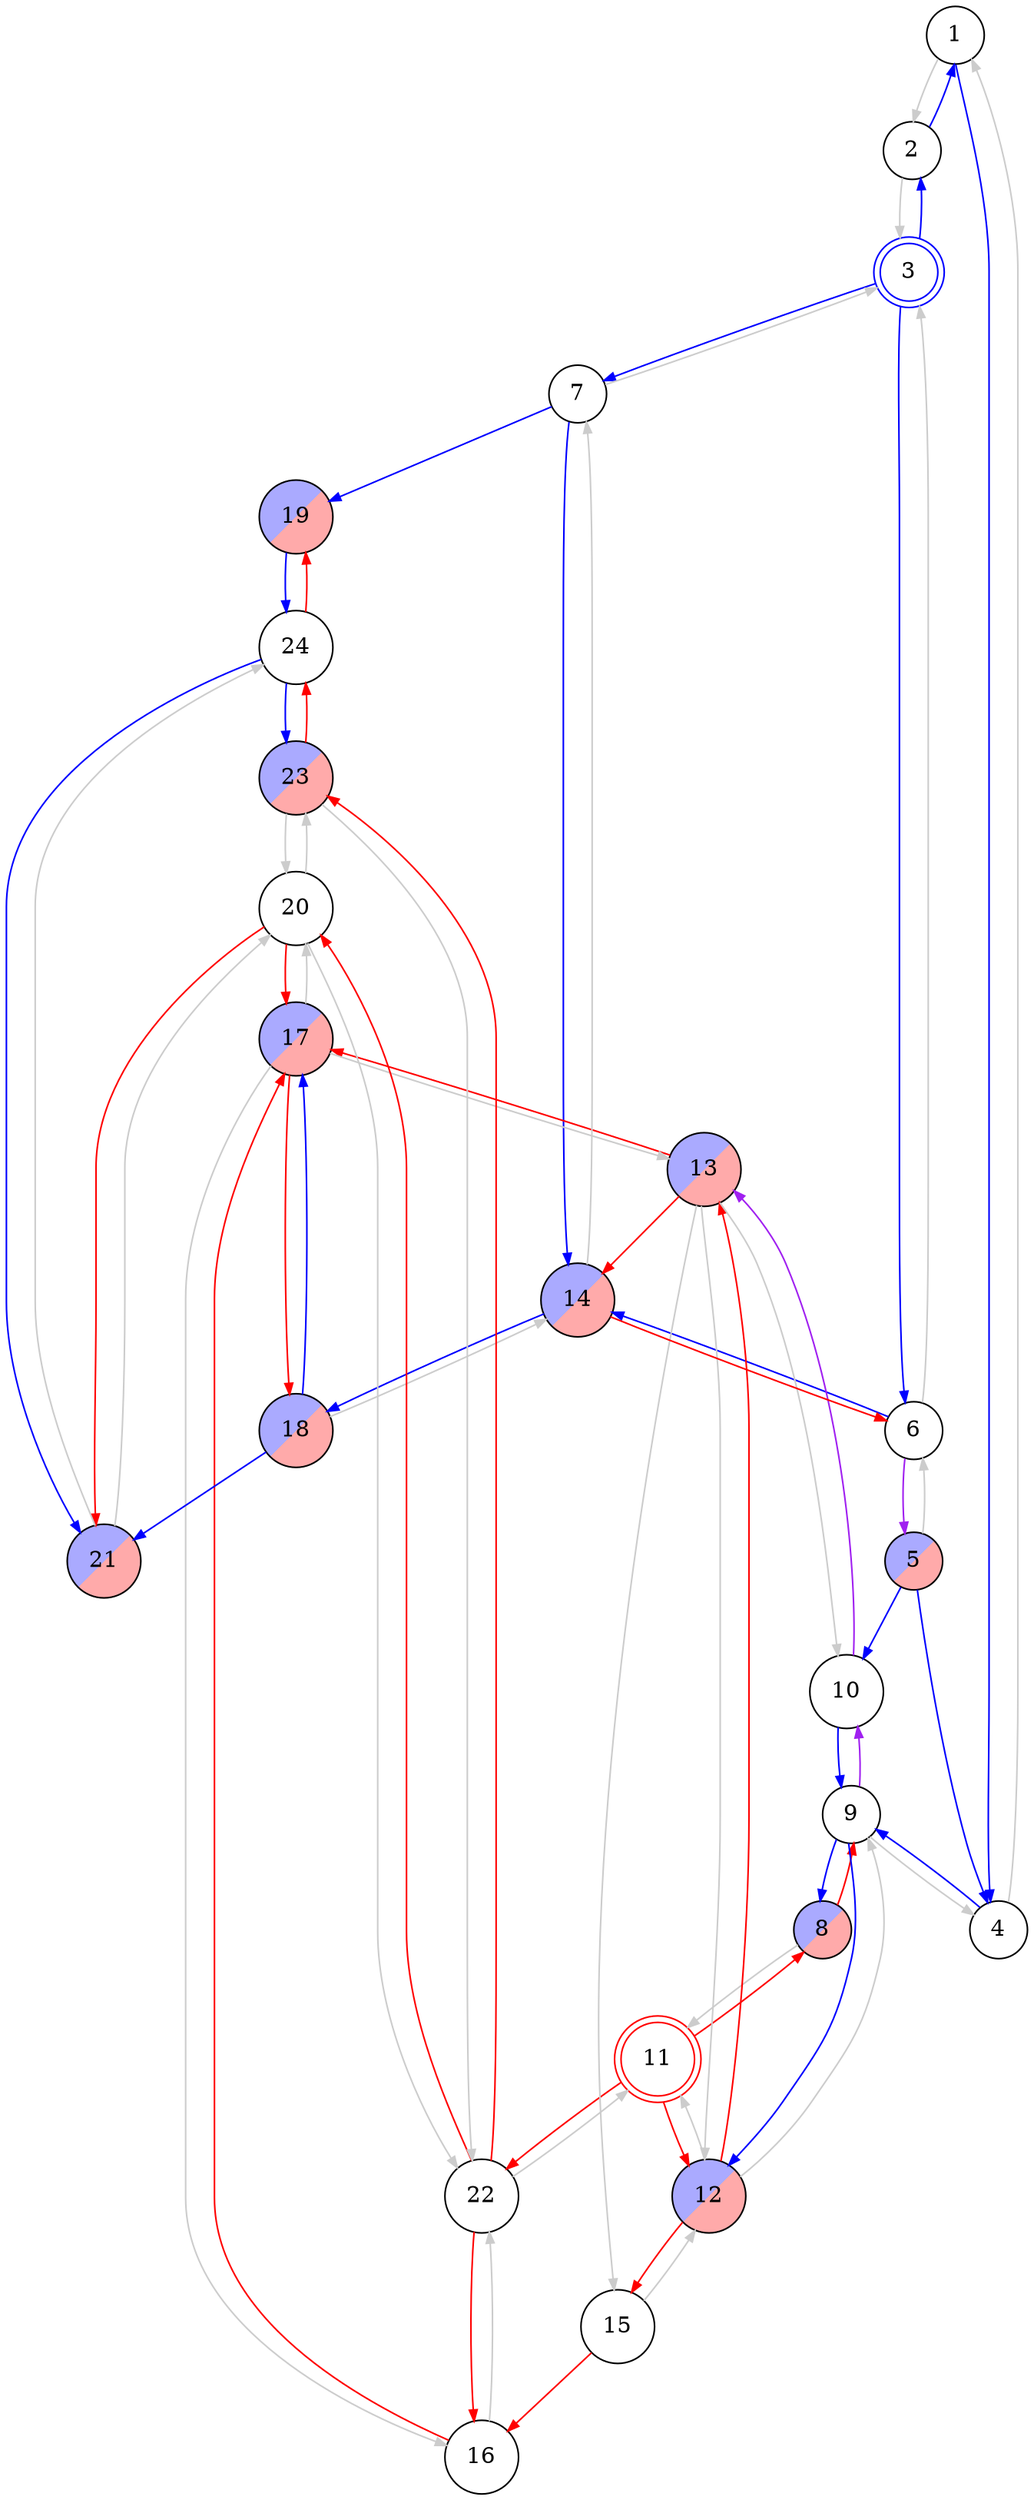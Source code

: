 digraph finite_state_machine {
    node [shape=circle]
    1	  [pos="2,1!"]
    2	  [pos="3,1!"]
    3	  [pos="4,1!", shape=doublecircle, color=blue]
    4	  [pos="2,2!"]
    5	  [pos="3,2!", style="filled", gradientangle=135, fillcolor="#ffaaaa;0.5:#aaaaff"]
    6	  [pos="4,2!"]
    7	  [pos="5,2!"]
    8	  [pos="1,3!", style="filled", gradientangle=135, fillcolor="#ffaaaa;0.5:#aaaaff"]
    9	  [pos="2,3!"]
    10	[pos="3,3!"]
    11	[pos="1,4!", shape=doublecircle, color=red]
    12	[pos="2,4!", style="filled", gradientangle=135, fillcolor="#ffaaaa;0.5:#aaaaff"]
    13	[pos="3,4!", style="filled", gradientangle=135, fillcolor="#ffaaaa;0.5:#aaaaff"]
    14	[pos="4,4!", style="filled", gradientangle=135, fillcolor="#ffaaaa;0.5:#aaaaff"]
    15	[pos="2.5,5!"]
    16	[pos="2,6!"]
    17	[pos="3,6!", style="filled", gradientangle=135, fillcolor="#ffaaaa;0.5:#aaaaff"]
    18	[pos="4,6!", style="filled", gradientangle=135, fillcolor="#ffaaaa;0.5:#aaaaff"]
    19	[pos="5,6!", style="filled", gradientangle=135, fillcolor="#ffaaaa;0.5:#aaaaff"]
    20	[pos="3,7!"]
    21	[pos="4,7!", style="filled", gradientangle=135, fillcolor="#ffaaaa;0.5:#aaaaff"]
    22	[pos="1,8!"]
    23	[pos="3,8!", style="filled", gradientangle=135, fillcolor="#ffaaaa;0.5:#aaaaff"]
    24	[pos="4,8!"]

    // Arcs
    edge [arrowsize=0.7]
    1 -> 2    [style="solid", color="#cccccc"]
    1 -> 4    [style="solid", color="blue"]
    2 -> 1    [style="solid", color="blue"]
    2 -> 3    [style="solid", color="#cccccc"]
    3 -> 2    [style="solid", color="blue"]
    3 -> 6    [style="solid", color="blue"]
    3 -> 7    [style="solid", color="blue"]
    4 -> 1    [style="solid", color="#cccccc"]
    4 -> 9    [style="solid", color="blue"]
    5 -> 4    [style="solid", color="blue"]
    5 -> 6    [style="solid", color="#cccccc"]
    5 -> 10   [style="solid", color="blue"]
    6 -> 3    [style="solid", color="#cccccc"]
    6 -> 5    [style="solid", color="purple"]
    6 -> 14   [style="solid", color="blue"]
    7 -> 3    [style="solid", color="#cccccc"]
    7 -> 14   [style="solid", color="blue"]
    7 -> 19   [style="solid", color="blue"]
    8 -> 9    [style="solid", color="red"]
    8 -> 11   [style="solid", color="#cccccc"]
    9 -> 4    [style="solid", color="#cccccc"]
    9 -> 8    [style="solid", color="blue"]
    9 -> 10   [style="solid", color="purple"]
    9 -> 12   [style="solid", color="blue"]
    10 -> 9   [style="solid", color="blue"]
    10 -> 13  [style="solid", color="purple"]
    11 -> 8   [style="solid", color="red"]
    11 -> 12  [style="solid", color="red"]
    11 -> 22  [style="solid", color="red"]
    12 -> 9   [style="solid", color="#cccccc"]
    12 -> 11  [style="solid", color="#cccccc"]
    12 -> 13  [style="solid", color="red"]
    12 -> 15  [style="solid", color="red"]
    13 -> 10  [style="solid", color="#cccccc"]
    13 -> 12  [style="solid", color="#cccccc"]
    13 -> 14  [style="solid", color="red"]
    13 -> 15  [style="solid", color="#cccccc"]
    13 -> 17  [style="solid", color="red"]
    14 -> 6   [style="solid", color="red"]
    14 -> 7   [style="solid", color="#cccccc"]
    14 -> 18  [style="solid", color="blue"]
    15 -> 12  [style="solid", color="#cccccc"]
    15 -> 16  [style="solid", color="red"]
    16 -> 17  [style="solid", color="red"]
    16 -> 22  [style="solid", color="#cccccc"]
    17 -> 13  [style="solid", color="#cccccc"]
    17 -> 16  [style="solid", color="#cccccc"]
    17 -> 18  [style="solid", color="red"]
    17 -> 20  [style="solid", color="#cccccc"]
    18 -> 17  [style="solid", color="blue"]
    18 -> 14  [style="solid", color="#cccccc"]
    18 -> 21  [style="solid", color="blue"]
    19 -> 24  [style="solid", color="blue"]
    20 -> 17  [style="solid", color="red"]
    20 -> 21  [style="solid", color="red"]
    20 -> 22  [style="solid", color="#cccccc"]
    20 -> 23  [style="solid", color="#cccccc"]
    21 -> 20  [style="solid", color="#cccccc"]
    21 -> 24  [style="solid", color="#cccccc"]
    22 -> 11  [style="solid", color="#cccccc"]
    22 -> 16  [style="solid", color="red"]
    22 -> 20  [style="solid", color="red"]
    22 -> 23  [style="solid", color="red"]
    23 -> 20  [style="solid", color="#cccccc"]
    23 -> 22  [style="solid", color="#cccccc"]
    23 -> 24  [style="solid", color="red"]
    24 -> 19  [style="solid", color="red"]
    24 -> 21  [style="solid", color="blue"]
    24 -> 23  [style="solid", color="blue"]
  }